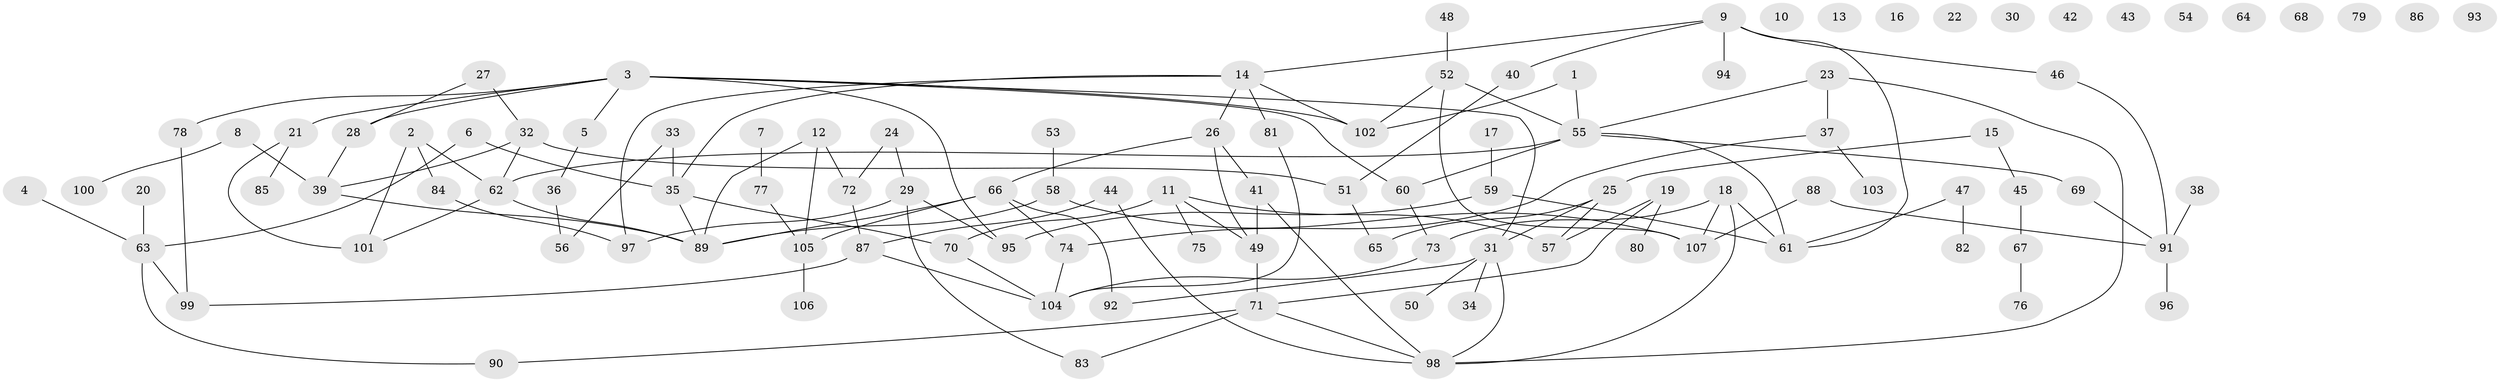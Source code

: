 // Generated by graph-tools (version 1.1) at 2025/49/03/09/25 03:49:04]
// undirected, 107 vertices, 135 edges
graph export_dot {
graph [start="1"]
  node [color=gray90,style=filled];
  1;
  2;
  3;
  4;
  5;
  6;
  7;
  8;
  9;
  10;
  11;
  12;
  13;
  14;
  15;
  16;
  17;
  18;
  19;
  20;
  21;
  22;
  23;
  24;
  25;
  26;
  27;
  28;
  29;
  30;
  31;
  32;
  33;
  34;
  35;
  36;
  37;
  38;
  39;
  40;
  41;
  42;
  43;
  44;
  45;
  46;
  47;
  48;
  49;
  50;
  51;
  52;
  53;
  54;
  55;
  56;
  57;
  58;
  59;
  60;
  61;
  62;
  63;
  64;
  65;
  66;
  67;
  68;
  69;
  70;
  71;
  72;
  73;
  74;
  75;
  76;
  77;
  78;
  79;
  80;
  81;
  82;
  83;
  84;
  85;
  86;
  87;
  88;
  89;
  90;
  91;
  92;
  93;
  94;
  95;
  96;
  97;
  98;
  99;
  100;
  101;
  102;
  103;
  104;
  105;
  106;
  107;
  1 -- 55;
  1 -- 102;
  2 -- 62;
  2 -- 84;
  2 -- 101;
  3 -- 5;
  3 -- 21;
  3 -- 28;
  3 -- 31;
  3 -- 60;
  3 -- 78;
  3 -- 95;
  3 -- 102;
  4 -- 63;
  5 -- 36;
  6 -- 35;
  6 -- 63;
  7 -- 77;
  8 -- 39;
  8 -- 100;
  9 -- 14;
  9 -- 40;
  9 -- 46;
  9 -- 61;
  9 -- 94;
  11 -- 49;
  11 -- 57;
  11 -- 70;
  11 -- 75;
  12 -- 72;
  12 -- 89;
  12 -- 105;
  14 -- 26;
  14 -- 35;
  14 -- 81;
  14 -- 97;
  14 -- 102;
  15 -- 25;
  15 -- 45;
  17 -- 59;
  18 -- 61;
  18 -- 73;
  18 -- 98;
  18 -- 107;
  19 -- 57;
  19 -- 71;
  19 -- 80;
  20 -- 63;
  21 -- 85;
  21 -- 101;
  23 -- 37;
  23 -- 55;
  23 -- 98;
  24 -- 29;
  24 -- 72;
  25 -- 31;
  25 -- 57;
  25 -- 65;
  26 -- 41;
  26 -- 49;
  26 -- 66;
  27 -- 28;
  27 -- 32;
  28 -- 39;
  29 -- 83;
  29 -- 95;
  29 -- 97;
  31 -- 34;
  31 -- 50;
  31 -- 92;
  31 -- 98;
  32 -- 39;
  32 -- 51;
  32 -- 62;
  33 -- 35;
  33 -- 56;
  35 -- 70;
  35 -- 89;
  36 -- 56;
  37 -- 74;
  37 -- 103;
  38 -- 91;
  39 -- 89;
  40 -- 51;
  41 -- 49;
  41 -- 98;
  44 -- 87;
  44 -- 98;
  45 -- 67;
  46 -- 91;
  47 -- 61;
  47 -- 82;
  48 -- 52;
  49 -- 71;
  51 -- 65;
  52 -- 55;
  52 -- 102;
  52 -- 107;
  53 -- 58;
  55 -- 60;
  55 -- 61;
  55 -- 62;
  55 -- 69;
  58 -- 89;
  58 -- 107;
  59 -- 61;
  59 -- 95;
  60 -- 73;
  62 -- 89;
  62 -- 101;
  63 -- 90;
  63 -- 99;
  66 -- 74;
  66 -- 89;
  66 -- 92;
  66 -- 105;
  67 -- 76;
  69 -- 91;
  70 -- 104;
  71 -- 83;
  71 -- 90;
  71 -- 98;
  72 -- 87;
  73 -- 104;
  74 -- 104;
  77 -- 105;
  78 -- 99;
  81 -- 104;
  84 -- 97;
  87 -- 99;
  87 -- 104;
  88 -- 91;
  88 -- 107;
  91 -- 96;
  105 -- 106;
}
